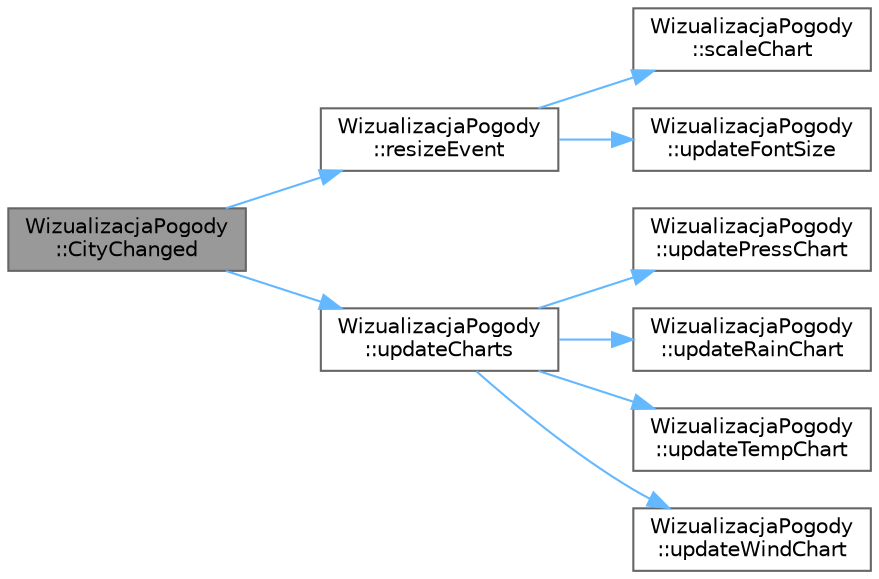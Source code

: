 digraph "WizualizacjaPogody::CityChanged"
{
 // LATEX_PDF_SIZE
  bgcolor="transparent";
  edge [fontname=Helvetica,fontsize=10,labelfontname=Helvetica,labelfontsize=10];
  node [fontname=Helvetica,fontsize=10,shape=box,height=0.2,width=0.4];
  rankdir="LR";
  Node1 [id="Node000001",label="WizualizacjaPogody\l::CityChanged",height=0.2,width=0.4,color="gray40", fillcolor="grey60", style="filled", fontcolor="black",tooltip="Slot do zmiany wybranego miasta w interfejsie aplikacji."];
  Node1 -> Node2 [id="edge1_Node000001_Node000002",color="steelblue1",style="solid",tooltip=" "];
  Node2 [id="Node000002",label="WizualizacjaPogody\l::resizeEvent",height=0.2,width=0.4,color="grey40", fillcolor="white", style="filled",URL="$class_wizualizacja_pogody.html#a1c9b4ca8e3d4bee2ee67a7c7c0e39e81",tooltip="Przesłonięta metoda do obsługi zdarzenia zmiany rozmiaru okna."];
  Node2 -> Node3 [id="edge2_Node000002_Node000003",color="steelblue1",style="solid",tooltip=" "];
  Node3 [id="Node000003",label="WizualizacjaPogody\l::scaleChart",height=0.2,width=0.4,color="grey40", fillcolor="white", style="filled",URL="$class_wizualizacja_pogody.html#ae0247e8fa07e0c0751d2ea72b336f073",tooltip="Metoda do skalowania widoku wykresu."];
  Node2 -> Node4 [id="edge3_Node000002_Node000004",color="steelblue1",style="solid",tooltip=" "];
  Node4 [id="Node000004",label="WizualizacjaPogody\l::updateFontSize",height=0.2,width=0.4,color="grey40", fillcolor="white", style="filled",URL="$class_wizualizacja_pogody.html#a7b8e4b59ac3831da026d5d51cd83dc33",tooltip="Metoda do aktualizacji rozmiaru czcionki etykiety."];
  Node1 -> Node5 [id="edge4_Node000001_Node000005",color="steelblue1",style="solid",tooltip=" "];
  Node5 [id="Node000005",label="WizualizacjaPogody\l::updateCharts",height=0.2,width=0.4,color="grey40", fillcolor="white", style="filled",URL="$class_wizualizacja_pogody.html#a9c19b21dc24079f561c7949d935a5bdf",tooltip="Slot do aktualizacji wykresów dla danego miasta."];
  Node5 -> Node6 [id="edge5_Node000005_Node000006",color="steelblue1",style="solid",tooltip=" "];
  Node6 [id="Node000006",label="WizualizacjaPogody\l::updatePressChart",height=0.2,width=0.4,color="grey40", fillcolor="white", style="filled",URL="$class_wizualizacja_pogody.html#a8d3b74843c992524835cfe28cee19bb4",tooltip="Aktualizuje wykres ciśnienia."];
  Node5 -> Node7 [id="edge6_Node000005_Node000007",color="steelblue1",style="solid",tooltip=" "];
  Node7 [id="Node000007",label="WizualizacjaPogody\l::updateRainChart",height=0.2,width=0.4,color="grey40", fillcolor="white", style="filled",URL="$class_wizualizacja_pogody.html#a8fb512c9809087cd41e8242a38d3b1de",tooltip="Aktualizuje wykres opadów."];
  Node5 -> Node8 [id="edge7_Node000005_Node000008",color="steelblue1",style="solid",tooltip=" "];
  Node8 [id="Node000008",label="WizualizacjaPogody\l::updateTempChart",height=0.2,width=0.4,color="grey40", fillcolor="white", style="filled",URL="$class_wizualizacja_pogody.html#aa6a6a230bff02f9dcba5bcb1587a84af",tooltip="Aktualizuje wykres temperatury."];
  Node5 -> Node9 [id="edge8_Node000005_Node000009",color="steelblue1",style="solid",tooltip=" "];
  Node9 [id="Node000009",label="WizualizacjaPogody\l::updateWindChart",height=0.2,width=0.4,color="grey40", fillcolor="white", style="filled",URL="$class_wizualizacja_pogody.html#ac4970ffe3ac99677cdd6b049e55f9a9a",tooltip="Aktualizuje wykres prędkości wiatru."];
}
